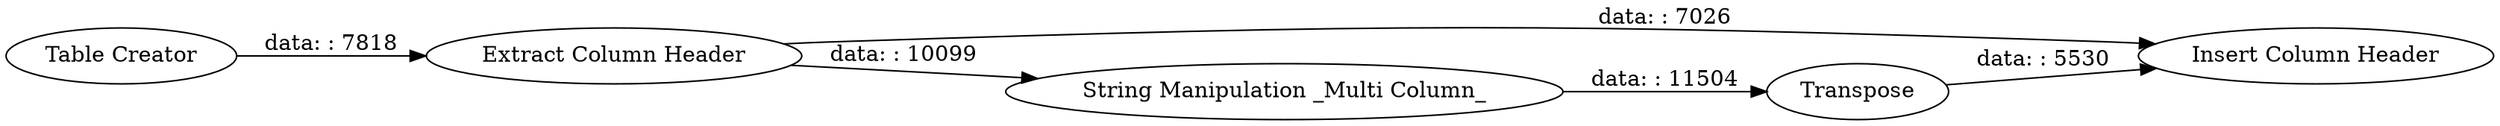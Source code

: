 digraph {
	"-2101444252484292781_73" [label="Insert Column Header"]
	"-2101444252484292781_71" [label="Extract Column Header"]
	"-2101444252484292781_75" [label="String Manipulation _Multi Column_"]
	"-2101444252484292781_74" [label=Transpose]
	"-2101444252484292781_69" [label="Table Creator"]
	"-2101444252484292781_71" -> "-2101444252484292781_73" [label="data: : 7026"]
	"-2101444252484292781_75" -> "-2101444252484292781_74" [label="data: : 11504"]
	"-2101444252484292781_69" -> "-2101444252484292781_71" [label="data: : 7818"]
	"-2101444252484292781_74" -> "-2101444252484292781_73" [label="data: : 5530"]
	"-2101444252484292781_71" -> "-2101444252484292781_75" [label="data: : 10099"]
	rankdir=LR
}
